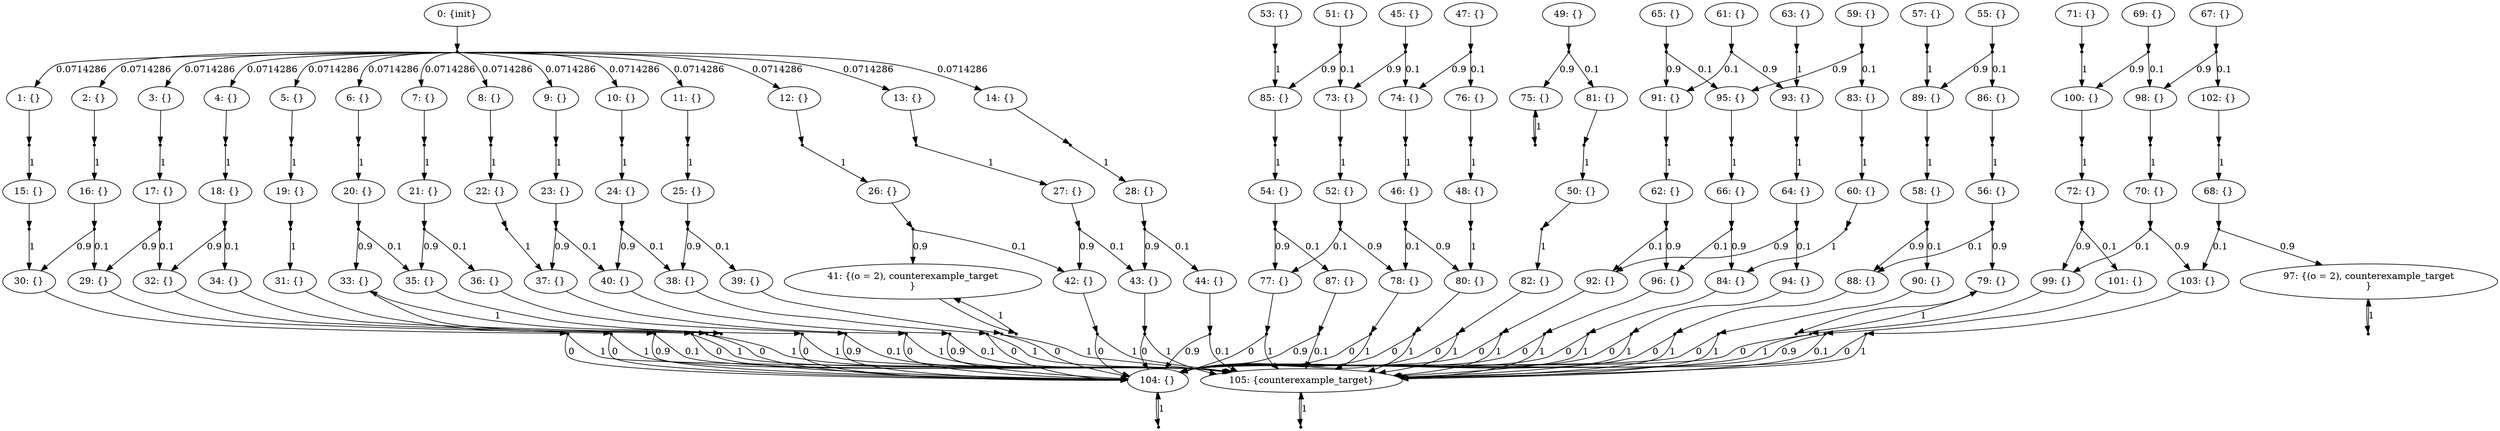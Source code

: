 digraph model {
	0 [ label = "0: {init}" ];
	1 [ label = "1: {}" ];
	2 [ label = "2: {}" ];
	3 [ label = "3: {}" ];
	4 [ label = "4: {}" ];
	5 [ label = "5: {}" ];
	6 [ label = "6: {}" ];
	7 [ label = "7: {}" ];
	8 [ label = "8: {}" ];
	9 [ label = "9: {}" ];
	10 [ label = "10: {}" ];
	11 [ label = "11: {}" ];
	12 [ label = "12: {}" ];
	13 [ label = "13: {}" ];
	14 [ label = "14: {}" ];
	15 [ label = "15: {}" ];
	16 [ label = "16: {}" ];
	17 [ label = "17: {}" ];
	18 [ label = "18: {}" ];
	19 [ label = "19: {}" ];
	20 [ label = "20: {}" ];
	21 [ label = "21: {}" ];
	22 [ label = "22: {}" ];
	23 [ label = "23: {}" ];
	24 [ label = "24: {}" ];
	25 [ label = "25: {}" ];
	26 [ label = "26: {}" ];
	27 [ label = "27: {}" ];
	28 [ label = "28: {}" ];
	29 [ label = "29: {}" ];
	30 [ label = "30: {}" ];
	31 [ label = "31: {}" ];
	32 [ label = "32: {}" ];
	33 [ label = "33: {}" ];
	34 [ label = "34: {}" ];
	35 [ label = "35: {}" ];
	36 [ label = "36: {}" ];
	37 [ label = "37: {}" ];
	38 [ label = "38: {}" ];
	39 [ label = "39: {}" ];
	40 [ label = "40: {}" ];
	41 [ label = "41: {(o = 2), counterexample_target
}" ];
	42 [ label = "42: {}" ];
	43 [ label = "43: {}" ];
	44 [ label = "44: {}" ];
	45 [ label = "45: {}" ];
	46 [ label = "46: {}" ];
	47 [ label = "47: {}" ];
	48 [ label = "48: {}" ];
	49 [ label = "49: {}" ];
	50 [ label = "50: {}" ];
	51 [ label = "51: {}" ];
	52 [ label = "52: {}" ];
	53 [ label = "53: {}" ];
	54 [ label = "54: {}" ];
	55 [ label = "55: {}" ];
	56 [ label = "56: {}" ];
	57 [ label = "57: {}" ];
	58 [ label = "58: {}" ];
	59 [ label = "59: {}" ];
	60 [ label = "60: {}" ];
	61 [ label = "61: {}" ];
	62 [ label = "62: {}" ];
	63 [ label = "63: {}" ];
	64 [ label = "64: {}" ];
	65 [ label = "65: {}" ];
	66 [ label = "66: {}" ];
	67 [ label = "67: {}" ];
	68 [ label = "68: {}" ];
	69 [ label = "69: {}" ];
	70 [ label = "70: {}" ];
	71 [ label = "71: {}" ];
	72 [ label = "72: {}" ];
	73 [ label = "73: {}" ];
	74 [ label = "74: {}" ];
	75 [ label = "75: {}" ];
	76 [ label = "76: {}" ];
	77 [ label = "77: {}" ];
	78 [ label = "78: {}" ];
	79 [ label = "79: {}" ];
	80 [ label = "80: {}" ];
	81 [ label = "81: {}" ];
	82 [ label = "82: {}" ];
	83 [ label = "83: {}" ];
	84 [ label = "84: {}" ];
	85 [ label = "85: {}" ];
	86 [ label = "86: {}" ];
	87 [ label = "87: {}" ];
	88 [ label = "88: {}" ];
	89 [ label = "89: {}" ];
	90 [ label = "90: {}" ];
	91 [ label = "91: {}" ];
	92 [ label = "92: {}" ];
	93 [ label = "93: {}" ];
	94 [ label = "94: {}" ];
	95 [ label = "95: {}" ];
	96 [ label = "96: {}" ];
	97 [ label = "97: {(o = 2), counterexample_target
}" ];
	98 [ label = "98: {}" ];
	99 [ label = "99: {}" ];
	100 [ label = "100: {}" ];
	101 [ label = "101: {}" ];
	102 [ label = "102: {}" ];
	103 [ label = "103: {}" ];
	104 [ label = "104: {}" ];
	105 [ label = "105: {counterexample_target}" ];
	"0c0" [shape = "point"];
	0 -> "0c0";
	"0c0" -> 1 [ label= "0.0714286" ];
	"0c0" -> 2 [ label= "0.0714286" ];
	"0c0" -> 3 [ label= "0.0714286" ];
	"0c0" -> 4 [ label= "0.0714286" ];
	"0c0" -> 5 [ label= "0.0714286" ];
	"0c0" -> 6 [ label= "0.0714286" ];
	"0c0" -> 7 [ label= "0.0714286" ];
	"0c0" -> 8 [ label= "0.0714286" ];
	"0c0" -> 9 [ label= "0.0714286" ];
	"0c0" -> 10 [ label= "0.0714286" ];
	"0c0" -> 11 [ label= "0.0714286" ];
	"0c0" -> 12 [ label= "0.0714286" ];
	"0c0" -> 13 [ label= "0.0714286" ];
	"0c0" -> 14 [ label= "0.0714286" ];
	"1c0" [shape = "point"];
	1 -> "1c0";
	"1c0" -> 15 [ label= "1" ];
	"2c0" [shape = "point"];
	2 -> "2c0";
	"2c0" -> 16 [ label= "1" ];
	"3c0" [shape = "point"];
	3 -> "3c0";
	"3c0" -> 17 [ label= "1" ];
	"4c0" [shape = "point"];
	4 -> "4c0";
	"4c0" -> 18 [ label= "1" ];
	"5c0" [shape = "point"];
	5 -> "5c0";
	"5c0" -> 19 [ label= "1" ];
	"6c0" [shape = "point"];
	6 -> "6c0";
	"6c0" -> 20 [ label= "1" ];
	"7c0" [shape = "point"];
	7 -> "7c0";
	"7c0" -> 21 [ label= "1" ];
	"8c0" [shape = "point"];
	8 -> "8c0";
	"8c0" -> 22 [ label= "1" ];
	"9c0" [shape = "point"];
	9 -> "9c0";
	"9c0" -> 23 [ label= "1" ];
	"10c0" [shape = "point"];
	10 -> "10c0";
	"10c0" -> 24 [ label= "1" ];
	"11c0" [shape = "point"];
	11 -> "11c0";
	"11c0" -> 25 [ label= "1" ];
	"12c0" [shape = "point"];
	12 -> "12c0";
	"12c0" -> 26 [ label= "1" ];
	"13c0" [shape = "point"];
	13 -> "13c0";
	"13c0" -> 27 [ label= "1" ];
	"14c0" [shape = "point"];
	14 -> "14c0";
	"14c0" -> 28 [ label= "1" ];
	"15c0" [shape = "point"];
	15 -> "15c0";
	"15c0" -> 30 [ label= "1" ];
	"16c0" [shape = "point"];
	16 -> "16c0";
	"16c0" -> 29 [ label= "0.1" ];
	"16c0" -> 30 [ label= "0.9" ];
	"17c0" [shape = "point"];
	17 -> "17c0";
	"17c0" -> 29 [ label= "0.9" ];
	"17c0" -> 32 [ label= "0.1" ];
	"18c0" [shape = "point"];
	18 -> "18c0";
	"18c0" -> 32 [ label= "0.9" ];
	"18c0" -> 34 [ label= "0.1" ];
	"19c0" [shape = "point"];
	19 -> "19c0";
	"19c0" -> 31 [ label= "1" ];
	"20c0" [shape = "point"];
	20 -> "20c0";
	"20c0" -> 33 [ label= "0.9" ];
	"20c0" -> 35 [ label= "0.1" ];
	"21c0" [shape = "point"];
	21 -> "21c0";
	"21c0" -> 35 [ label= "0.9" ];
	"21c0" -> 36 [ label= "0.1" ];
	"22c0" [shape = "point"];
	22 -> "22c0";
	"22c0" -> 37 [ label= "1" ];
	"23c0" [shape = "point"];
	23 -> "23c0";
	"23c0" -> 37 [ label= "0.9" ];
	"23c0" -> 40 [ label= "0.1" ];
	"24c0" [shape = "point"];
	24 -> "24c0";
	"24c0" -> 38 [ label= "0.1" ];
	"24c0" -> 40 [ label= "0.9" ];
	"25c0" [shape = "point"];
	25 -> "25c0";
	"25c0" -> 38 [ label= "0.9" ];
	"25c0" -> 39 [ label= "0.1" ];
	"26c0" [shape = "point"];
	26 -> "26c0";
	"26c0" -> 41 [ label= "0.9" ];
	"26c0" -> 42 [ label= "0.1" ];
	"27c0" [shape = "point"];
	27 -> "27c0";
	"27c0" -> 42 [ label= "0.9" ];
	"27c0" -> 43 [ label= "0.1" ];
	"28c0" [shape = "point"];
	28 -> "28c0";
	"28c0" -> 43 [ label= "0.9" ];
	"28c0" -> 44 [ label= "0.1" ];
	"29c0" [shape = "point"];
	29 -> "29c0";
	"29c0" -> 104 [ label= "0" ];
	"29c0" -> 105 [ label= "1" ];
	"30c0" [shape = "point"];
	30 -> "30c0";
	"30c0" -> 104 [ label= "0" ];
	"30c0" -> 105 [ label= "1" ];
	"31c0" [shape = "point"];
	31 -> "31c0";
	"31c0" -> 104 [ label= "0" ];
	"31c0" -> 105 [ label= "1" ];
	"32c0" [shape = "point"];
	32 -> "32c0";
	"32c0" -> 104 [ label= "0.9" ];
	"32c0" -> 105 [ label= "0.1" ];
	"33c0" [shape = "point"];
	33 -> "33c0";
	"33c0" -> 33 [ label= "1" ];
	"34c0" [shape = "point"];
	34 -> "34c0";
	"34c0" -> 104 [ label= "0" ];
	"34c0" -> 105 [ label= "1" ];
	"35c0" [shape = "point"];
	35 -> "35c0";
	"35c0" -> 104 [ label= "0" ];
	"35c0" -> 105 [ label= "1" ];
	"36c0" [shape = "point"];
	36 -> "36c0";
	"36c0" -> 104 [ label= "0.9" ];
	"36c0" -> 105 [ label= "0.1" ];
	"37c0" [shape = "point"];
	37 -> "37c0";
	"37c0" -> 104 [ label= "0" ];
	"37c0" -> 105 [ label= "1" ];
	"38c0" [shape = "point"];
	38 -> "38c0";
	"38c0" -> 104 [ label= "0" ];
	"38c0" -> 105 [ label= "1" ];
	"39c0" [shape = "point"];
	39 -> "39c0";
	"39c0" -> 104 [ label= "0" ];
	"39c0" -> 105 [ label= "1" ];
	"40c0" [shape = "point"];
	40 -> "40c0";
	"40c0" -> 104 [ label= "0.9" ];
	"40c0" -> 105 [ label= "0.1" ];
	"41c0" [shape = "point"];
	41 -> "41c0";
	"41c0" -> 41 [ label= "1" ];
	"42c0" [shape = "point"];
	42 -> "42c0";
	"42c0" -> 104 [ label= "0" ];
	"42c0" -> 105 [ label= "1" ];
	"43c0" [shape = "point"];
	43 -> "43c0";
	"43c0" -> 104 [ label= "0" ];
	"43c0" -> 105 [ label= "1" ];
	"44c0" [shape = "point"];
	44 -> "44c0";
	"44c0" -> 104 [ label= "0.9" ];
	"44c0" -> 105 [ label= "0.1" ];
	"45c0" [shape = "point"];
	45 -> "45c0";
	"45c0" -> 73 [ label= "0.9" ];
	"45c0" -> 74 [ label= "0.1" ];
	"46c0" [shape = "point"];
	46 -> "46c0";
	"46c0" -> 78 [ label= "0.1" ];
	"46c0" -> 80 [ label= "0.9" ];
	"47c0" [shape = "point"];
	47 -> "47c0";
	"47c0" -> 74 [ label= "0.9" ];
	"47c0" -> 76 [ label= "0.1" ];
	"48c0" [shape = "point"];
	48 -> "48c0";
	"48c0" -> 80 [ label= "1" ];
	"49c0" [shape = "point"];
	49 -> "49c0";
	"49c0" -> 75 [ label= "0.9" ];
	"49c0" -> 81 [ label= "0.1" ];
	"50c0" [shape = "point"];
	50 -> "50c0";
	"50c0" -> 82 [ label= "1" ];
	"51c0" [shape = "point"];
	51 -> "51c0";
	"51c0" -> 73 [ label= "0.1" ];
	"51c0" -> 85 [ label= "0.9" ];
	"52c0" [shape = "point"];
	52 -> "52c0";
	"52c0" -> 77 [ label= "0.1" ];
	"52c0" -> 78 [ label= "0.9" ];
	"53c0" [shape = "point"];
	53 -> "53c0";
	"53c0" -> 85 [ label= "1" ];
	"54c0" [shape = "point"];
	54 -> "54c0";
	"54c0" -> 77 [ label= "0.9" ];
	"54c0" -> 87 [ label= "0.1" ];
	"55c0" [shape = "point"];
	55 -> "55c0";
	"55c0" -> 86 [ label= "0.1" ];
	"55c0" -> 89 [ label= "0.9" ];
	"56c0" [shape = "point"];
	56 -> "56c0";
	"56c0" -> 79 [ label= "0.9" ];
	"56c0" -> 88 [ label= "0.1" ];
	"57c0" [shape = "point"];
	57 -> "57c0";
	"57c0" -> 89 [ label= "1" ];
	"58c0" [shape = "point"];
	58 -> "58c0";
	"58c0" -> 88 [ label= "0.9" ];
	"58c0" -> 90 [ label= "0.1" ];
	"59c0" [shape = "point"];
	59 -> "59c0";
	"59c0" -> 83 [ label= "0.1" ];
	"59c0" -> 95 [ label= "0.9" ];
	"60c0" [shape = "point"];
	60 -> "60c0";
	"60c0" -> 84 [ label= "1" ];
	"61c0" [shape = "point"];
	61 -> "61c0";
	"61c0" -> 91 [ label= "0.1" ];
	"61c0" -> 93 [ label= "0.9" ];
	"62c0" [shape = "point"];
	62 -> "62c0";
	"62c0" -> 92 [ label= "0.1" ];
	"62c0" -> 96 [ label= "0.9" ];
	"63c0" [shape = "point"];
	63 -> "63c0";
	"63c0" -> 93 [ label= "1" ];
	"64c0" [shape = "point"];
	64 -> "64c0";
	"64c0" -> 92 [ label= "0.9" ];
	"64c0" -> 94 [ label= "0.1" ];
	"65c0" [shape = "point"];
	65 -> "65c0";
	"65c0" -> 91 [ label= "0.9" ];
	"65c0" -> 95 [ label= "0.1" ];
	"66c0" [shape = "point"];
	66 -> "66c0";
	"66c0" -> 84 [ label= "0.9" ];
	"66c0" -> 96 [ label= "0.1" ];
	"67c0" [shape = "point"];
	67 -> "67c0";
	"67c0" -> 98 [ label= "0.9" ];
	"67c0" -> 102 [ label= "0.1" ];
	"68c0" [shape = "point"];
	68 -> "68c0";
	"68c0" -> 97 [ label= "0.9" ];
	"68c0" -> 103 [ label= "0.1" ];
	"69c0" [shape = "point"];
	69 -> "69c0";
	"69c0" -> 98 [ label= "0.1" ];
	"69c0" -> 100 [ label= "0.9" ];
	"70c0" [shape = "point"];
	70 -> "70c0";
	"70c0" -> 99 [ label= "0.1" ];
	"70c0" -> 103 [ label= "0.9" ];
	"71c0" [shape = "point"];
	71 -> "71c0";
	"71c0" -> 100 [ label= "1" ];
	"72c0" [shape = "point"];
	72 -> "72c0";
	"72c0" -> 99 [ label= "0.9" ];
	"72c0" -> 101 [ label= "0.1" ];
	"73c0" [shape = "point"];
	73 -> "73c0";
	"73c0" -> 52 [ label= "1" ];
	"74c0" [shape = "point"];
	74 -> "74c0";
	"74c0" -> 46 [ label= "1" ];
	"75c0" [shape = "point"];
	75 -> "75c0";
	"75c0" -> 75 [ label= "1" ];
	"76c0" [shape = "point"];
	76 -> "76c0";
	"76c0" -> 48 [ label= "1" ];
	"77c0" [shape = "point"];
	77 -> "77c0";
	"77c0" -> 104 [ label= "0" ];
	"77c0" -> 105 [ label= "1" ];
	"78c0" [shape = "point"];
	78 -> "78c0";
	"78c0" -> 104 [ label= "0" ];
	"78c0" -> 105 [ label= "1" ];
	"79c0" [shape = "point"];
	79 -> "79c0";
	"79c0" -> 79 [ label= "1" ];
	"80c0" [shape = "point"];
	80 -> "80c0";
	"80c0" -> 104 [ label= "0" ];
	"80c0" -> 105 [ label= "1" ];
	"81c0" [shape = "point"];
	81 -> "81c0";
	"81c0" -> 50 [ label= "1" ];
	"82c0" [shape = "point"];
	82 -> "82c0";
	"82c0" -> 104 [ label= "0" ];
	"82c0" -> 105 [ label= "1" ];
	"83c0" [shape = "point"];
	83 -> "83c0";
	"83c0" -> 60 [ label= "1" ];
	"84c0" [shape = "point"];
	84 -> "84c0";
	"84c0" -> 104 [ label= "0" ];
	"84c0" -> 105 [ label= "1" ];
	"85c0" [shape = "point"];
	85 -> "85c0";
	"85c0" -> 54 [ label= "1" ];
	"86c0" [shape = "point"];
	86 -> "86c0";
	"86c0" -> 56 [ label= "1" ];
	"87c0" [shape = "point"];
	87 -> "87c0";
	"87c0" -> 104 [ label= "0.9" ];
	"87c0" -> 105 [ label= "0.1" ];
	"88c0" [shape = "point"];
	88 -> "88c0";
	"88c0" -> 104 [ label= "0" ];
	"88c0" -> 105 [ label= "1" ];
	"89c0" [shape = "point"];
	89 -> "89c0";
	"89c0" -> 58 [ label= "1" ];
	"90c0" [shape = "point"];
	90 -> "90c0";
	"90c0" -> 104 [ label= "0" ];
	"90c0" -> 105 [ label= "1" ];
	"91c0" [shape = "point"];
	91 -> "91c0";
	"91c0" -> 62 [ label= "1" ];
	"92c0" [shape = "point"];
	92 -> "92c0";
	"92c0" -> 104 [ label= "0" ];
	"92c0" -> 105 [ label= "1" ];
	"93c0" [shape = "point"];
	93 -> "93c0";
	"93c0" -> 64 [ label= "1" ];
	"94c0" [shape = "point"];
	94 -> "94c0";
	"94c0" -> 104 [ label= "0" ];
	"94c0" -> 105 [ label= "1" ];
	"95c0" [shape = "point"];
	95 -> "95c0";
	"95c0" -> 66 [ label= "1" ];
	"96c0" [shape = "point"];
	96 -> "96c0";
	"96c0" -> 104 [ label= "0" ];
	"96c0" -> 105 [ label= "1" ];
	"97c0" [shape = "point"];
	97 -> "97c0";
	"97c0" -> 97 [ label= "1" ];
	"98c0" [shape = "point"];
	98 -> "98c0";
	"98c0" -> 70 [ label= "1" ];
	"99c0" [shape = "point"];
	99 -> "99c0";
	"99c0" -> 104 [ label= "0" ];
	"99c0" -> 105 [ label= "1" ];
	"100c0" [shape = "point"];
	100 -> "100c0";
	"100c0" -> 72 [ label= "1" ];
	"101c0" [shape = "point"];
	101 -> "101c0";
	"101c0" -> 104 [ label= "0.9" ];
	"101c0" -> 105 [ label= "0.1" ];
	"102c0" [shape = "point"];
	102 -> "102c0";
	"102c0" -> 68 [ label= "1" ];
	"103c0" [shape = "point"];
	103 -> "103c0";
	"103c0" -> 104 [ label= "0" ];
	"103c0" -> 105 [ label= "1" ];
	"104c0" [shape = "point"];
	104 -> "104c0";
	"104c0" -> 104 [ label= "1" ];
	"105c0" [shape = "point"];
	105 -> "105c0";
	"105c0" -> 105 [ label= "1" ];
}
